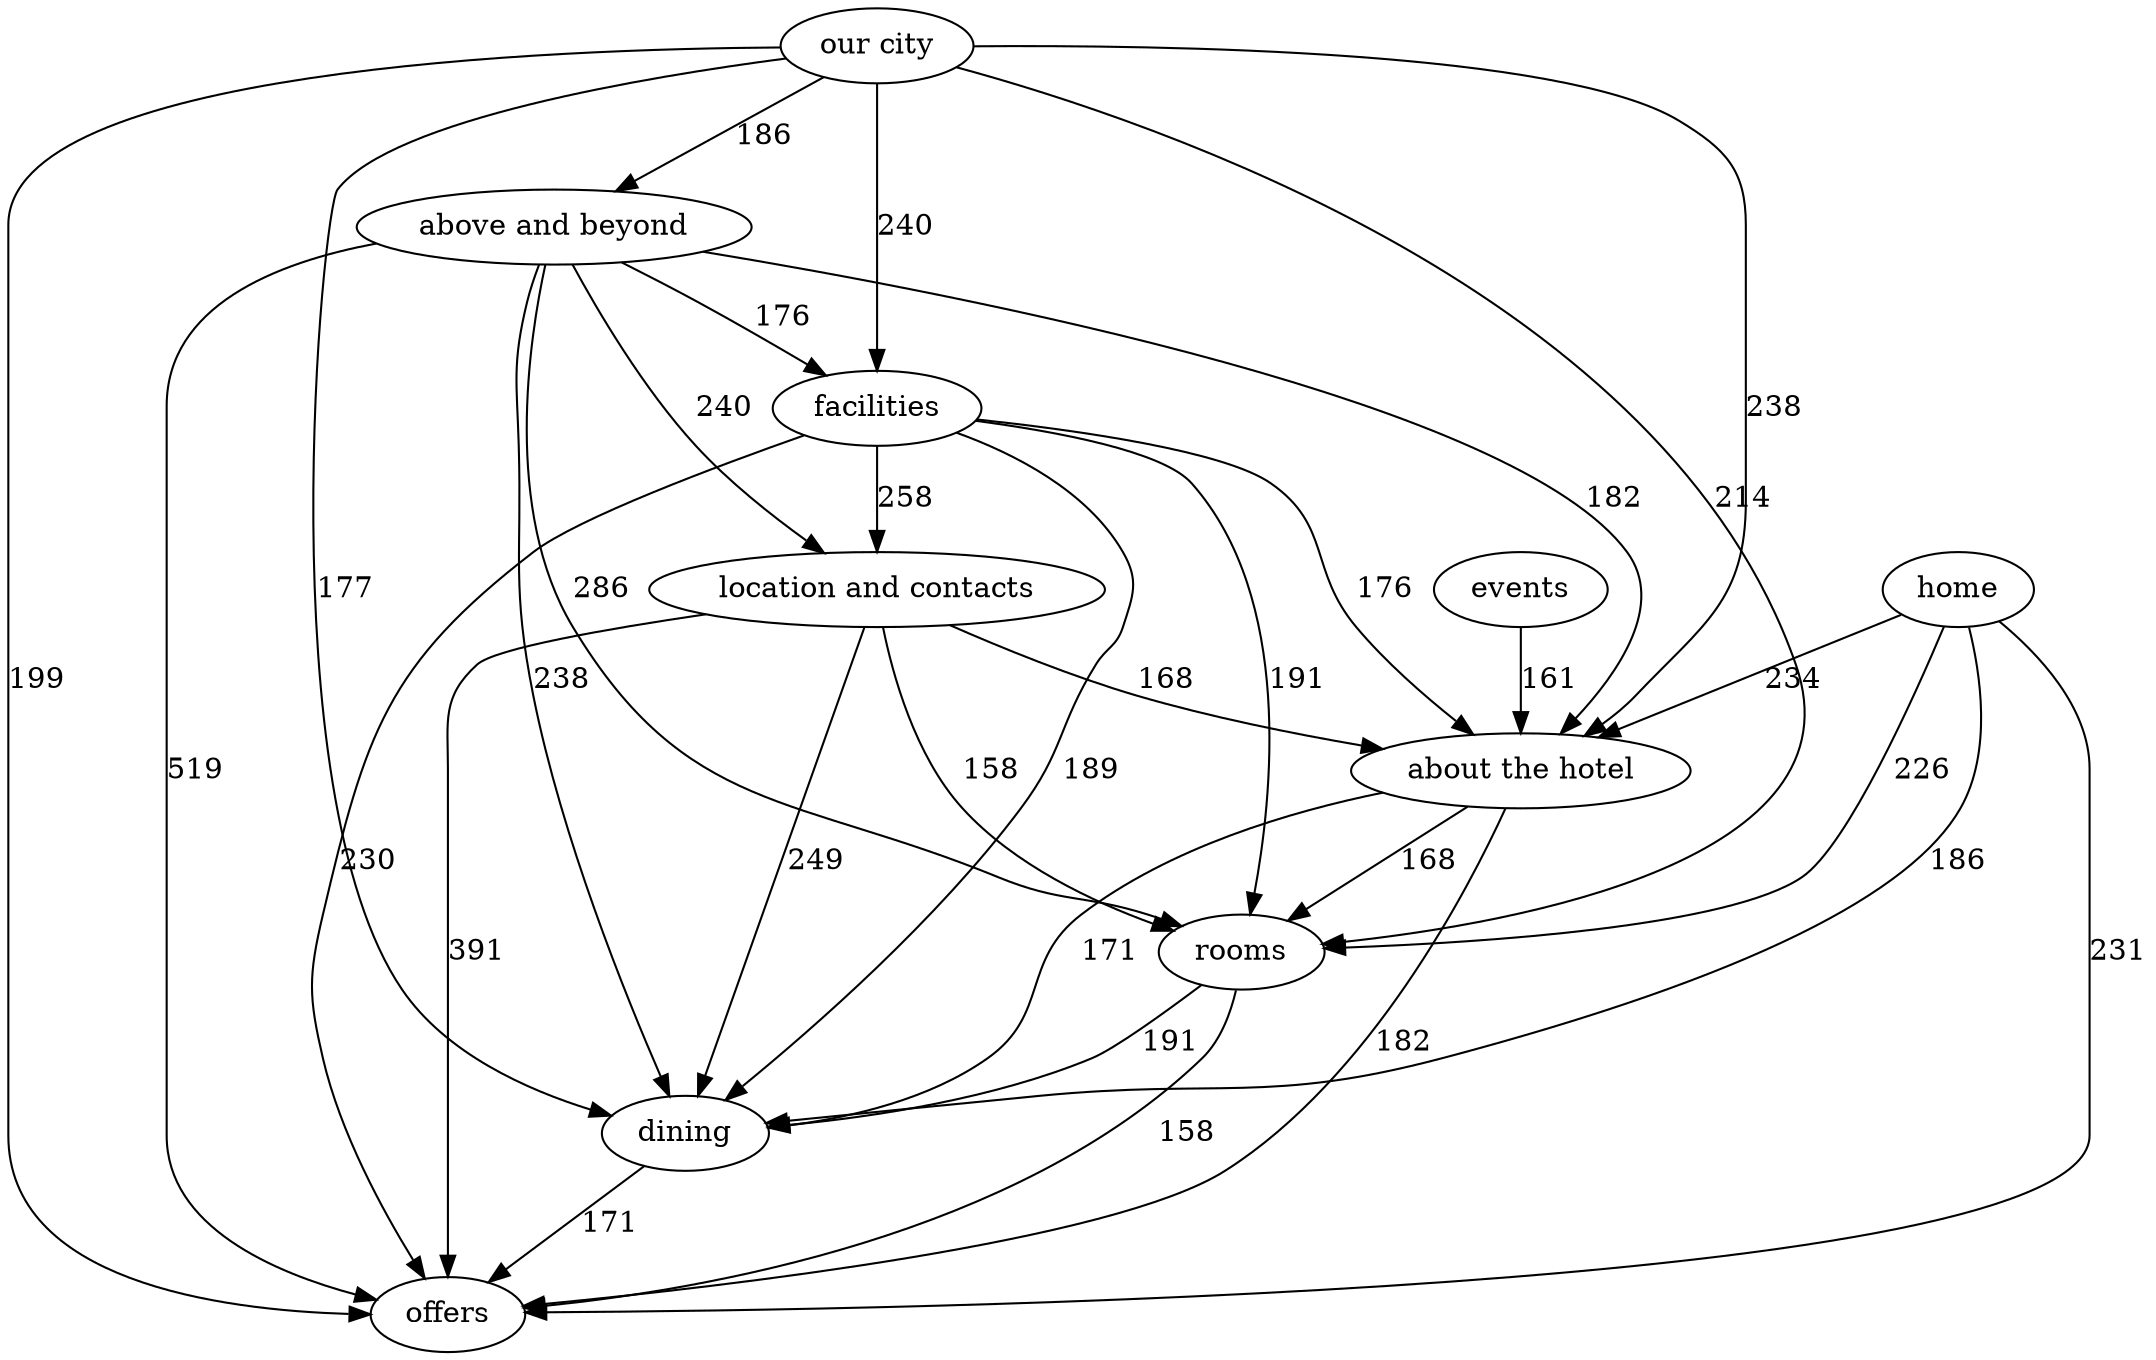 strict digraph "" {
layout="dot";
dining;
"about the hotel";
home;
facilities;
offers;
rooms;
"our city";
"above and beyond";
"location and contacts";
events;
dining -> offers  [label=171, weight=171];
"about the hotel" -> dining  [label=171, weight=171];
"about the hotel" -> offers  [label=182, weight=182];
"about the hotel" -> rooms  [label=168, weight=168];
home -> dining  [label=186, weight=186];
home -> offers  [label=231, weight=231];
home -> rooms  [label=226, weight=226];
home -> "about the hotel"  [label=234, weight=234];
facilities -> dining  [label=189, weight=189];
facilities -> offers  [label=230, weight=230];
facilities -> "location and contacts"  [label=258, weight=258];
facilities -> rooms  [label=191, weight=191];
facilities -> "about the hotel"  [label=176, weight=176];
rooms -> dining  [label=191, weight=191];
rooms -> offers  [label=158, weight=158];
"our city" -> dining  [label=177, weight=177];
"our city" -> "about the hotel"  [label=238, weight=238];
"our city" -> facilities  [label=240, weight=240];
"our city" -> offers  [label=199, weight=199];
"our city" -> rooms  [label=214, weight=214];
"our city" -> "above and beyond"  [label=186, weight=186];
"above and beyond" -> facilities  [label=176, weight=176];
"above and beyond" -> "about the hotel"  [label=182, weight=182];
"above and beyond" -> dining  [label=238, weight=238];
"above and beyond" -> offers  [label=519, weight=519];
"above and beyond" -> rooms  [label=286, weight=286];
"above and beyond" -> "location and contacts"  [label=240, weight=240];
"location and contacts" -> dining  [label=249, weight=249];
"location and contacts" -> offers  [label=391, weight=391];
"location and contacts" -> rooms  [label=158, weight=158];
"location and contacts" -> "about the hotel"  [label=168, weight=168];
events -> "about the hotel"  [label=161, weight=161];
}